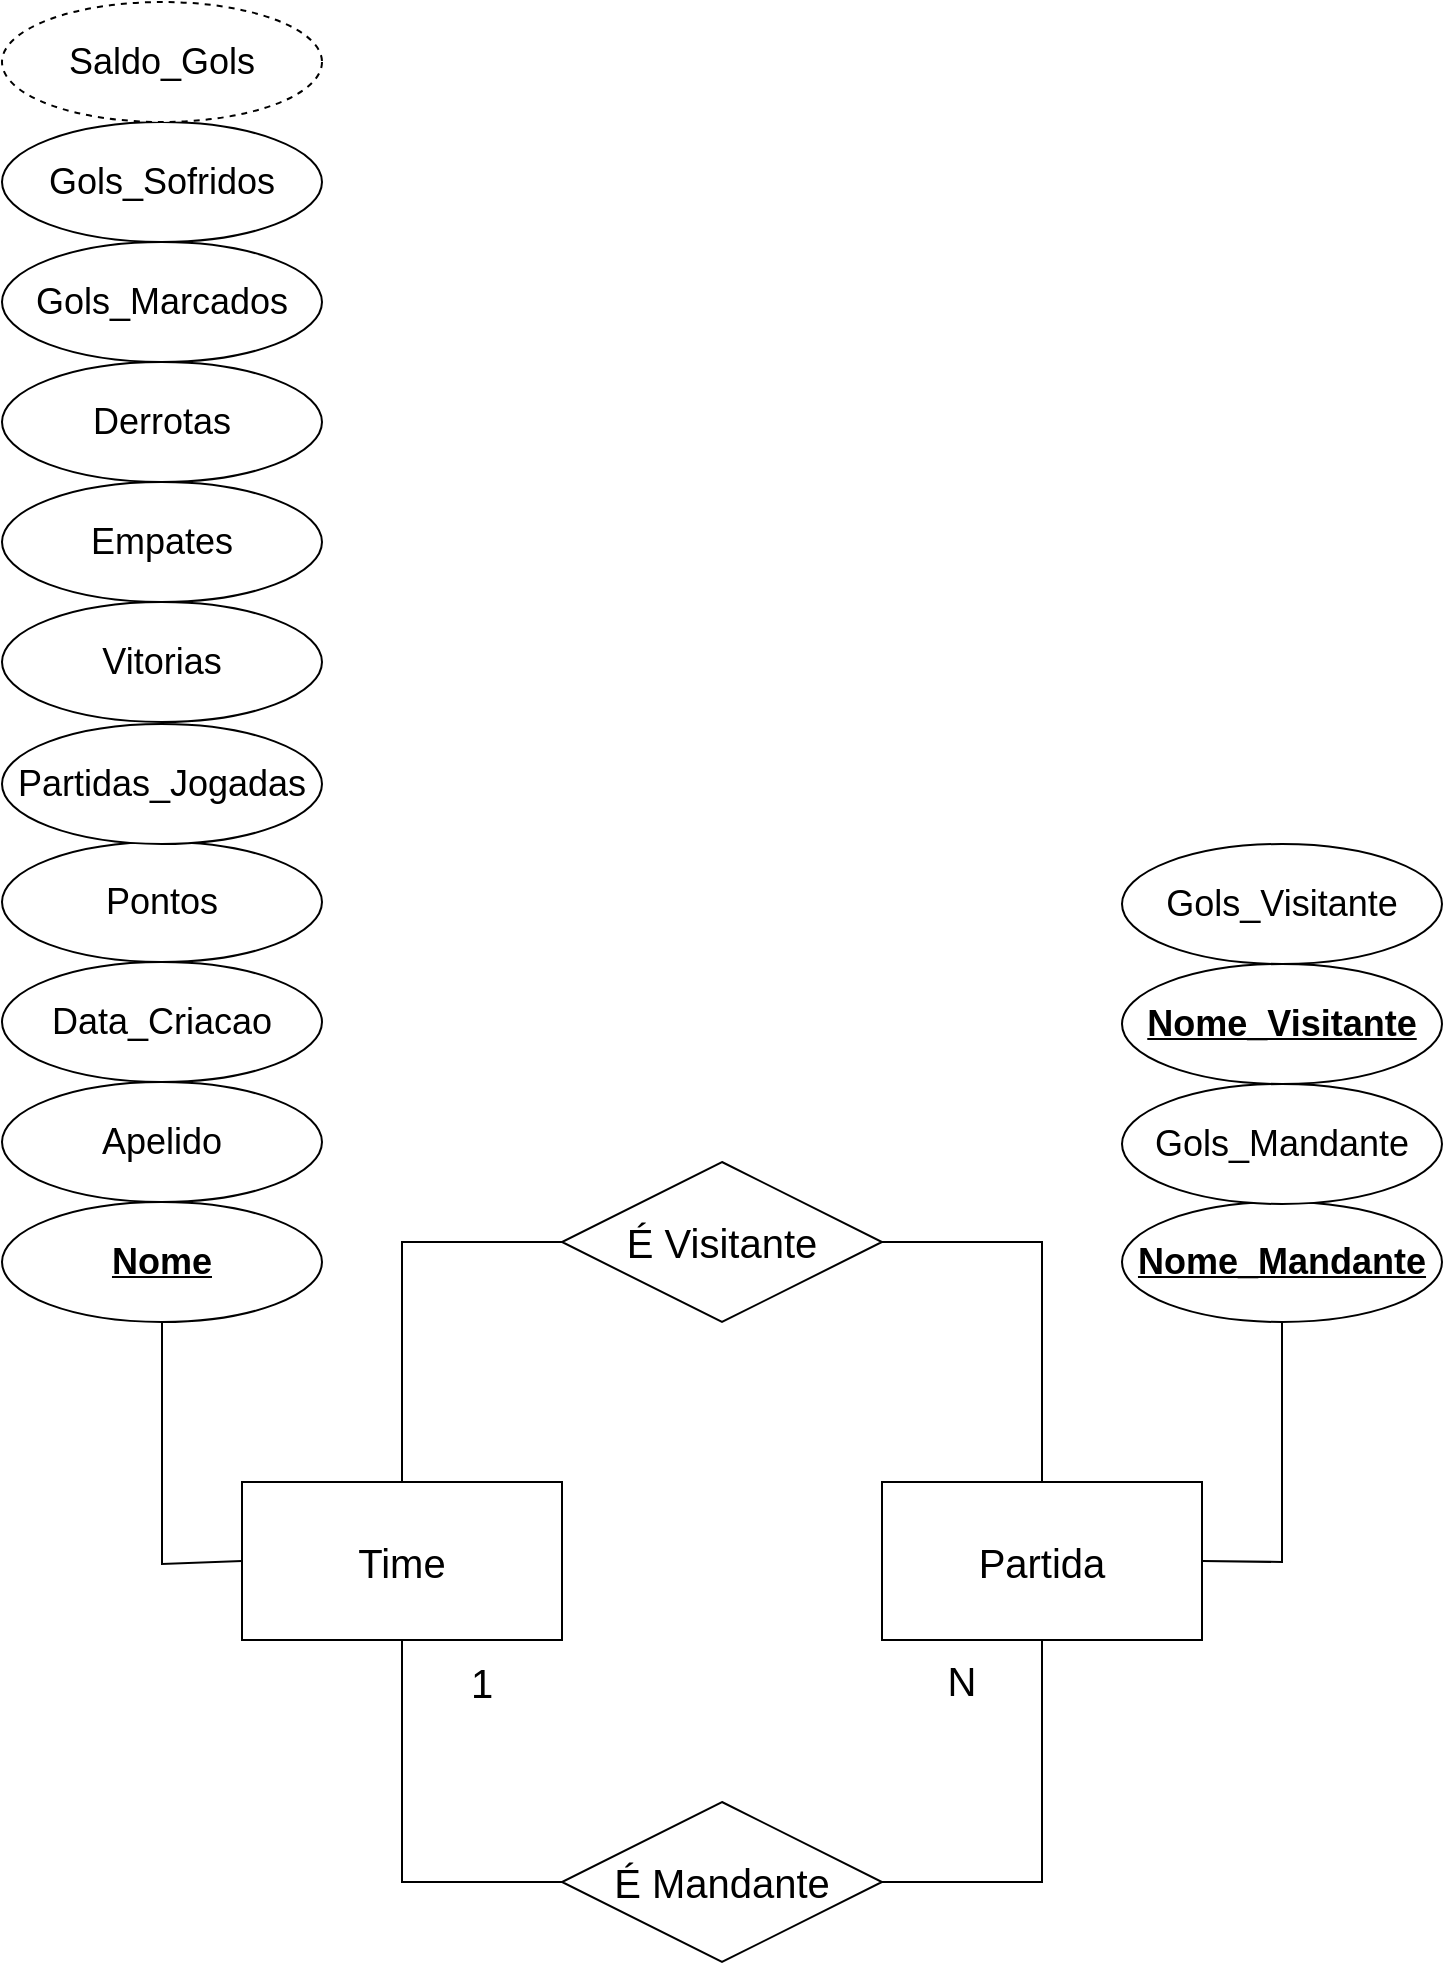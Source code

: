 <mxfile version="21.1.5" type="device">
  <diagram id="R2lEEEUBdFMjLlhIrx00" name="Page-1">
    <mxGraphModel dx="823" dy="484" grid="1" gridSize="10" guides="1" tooltips="1" connect="1" arrows="1" fold="1" page="1" pageScale="1" pageWidth="850" pageHeight="1100" math="0" shadow="0" extFonts="Permanent Marker^https://fonts.googleapis.com/css?family=Permanent+Marker">
      <root>
        <mxCell id="0" />
        <mxCell id="1" parent="0" />
        <mxCell id="YkWvK79n6n80K_CLDq5I-1" value="&lt;font style=&quot;font-size: 20px;&quot;&gt;Time&lt;/font&gt;" style="whiteSpace=wrap;html=1;align=center;" parent="1" vertex="1">
          <mxGeometry x="200" y="800" width="160" height="79" as="geometry" />
        </mxCell>
        <mxCell id="YkWvK79n6n80K_CLDq5I-3" value="&lt;font style=&quot;font-size: 18px;&quot;&gt;Nome&lt;/font&gt;" style="ellipse;whiteSpace=wrap;html=1;align=center;fontStyle=5" parent="1" vertex="1">
          <mxGeometry x="80" y="660" width="160" height="60" as="geometry" />
        </mxCell>
        <mxCell id="YkWvK79n6n80K_CLDq5I-4" value="&lt;font style=&quot;font-size: 18px;&quot;&gt;Apelido&lt;/font&gt;" style="ellipse;whiteSpace=wrap;html=1;align=center;" parent="1" vertex="1">
          <mxGeometry x="80" y="600" width="160" height="60" as="geometry" />
        </mxCell>
        <mxCell id="YkWvK79n6n80K_CLDq5I-5" value="&lt;font style=&quot;font-size: 18px;&quot;&gt;Data_Criacao&lt;/font&gt;" style="ellipse;whiteSpace=wrap;html=1;align=center;" parent="1" vertex="1">
          <mxGeometry x="80" y="540" width="160" height="60" as="geometry" />
        </mxCell>
        <mxCell id="YkWvK79n6n80K_CLDq5I-6" value="" style="endArrow=none;html=1;rounded=0;exitX=0;exitY=0.5;exitDx=0;exitDy=0;entryX=0.5;entryY=1;entryDx=0;entryDy=0;" parent="1" source="YkWvK79n6n80K_CLDq5I-1" target="YkWvK79n6n80K_CLDq5I-3" edge="1">
          <mxGeometry relative="1" as="geometry">
            <mxPoint x="80" y="740" as="sourcePoint" />
            <mxPoint x="130" y="970" as="targetPoint" />
            <Array as="points">
              <mxPoint x="160" y="841" />
            </Array>
          </mxGeometry>
        </mxCell>
        <mxCell id="YkWvK79n6n80K_CLDq5I-7" value="&lt;font style=&quot;font-size: 18px;&quot;&gt;Vitorias&lt;/font&gt;" style="ellipse;whiteSpace=wrap;html=1;align=center;" parent="1" vertex="1">
          <mxGeometry x="80" y="360" width="160" height="60" as="geometry" />
        </mxCell>
        <mxCell id="YkWvK79n6n80K_CLDq5I-8" value="&lt;font style=&quot;font-size: 18px;&quot;&gt;Empates&lt;/font&gt;" style="ellipse;whiteSpace=wrap;html=1;align=center;" parent="1" vertex="1">
          <mxGeometry x="80" y="300" width="160" height="60" as="geometry" />
        </mxCell>
        <mxCell id="YkWvK79n6n80K_CLDq5I-9" value="&lt;font style=&quot;font-size: 18px;&quot;&gt;Derrotas&lt;/font&gt;" style="ellipse;whiteSpace=wrap;html=1;align=center;" parent="1" vertex="1">
          <mxGeometry x="80" y="240" width="160" height="60" as="geometry" />
        </mxCell>
        <mxCell id="YkWvK79n6n80K_CLDq5I-10" value="&lt;font style=&quot;font-size: 18px;&quot;&gt;Gols_Marcados&lt;/font&gt;" style="ellipse;whiteSpace=wrap;html=1;align=center;" parent="1" vertex="1">
          <mxGeometry x="80" y="180" width="160" height="60" as="geometry" />
        </mxCell>
        <mxCell id="YkWvK79n6n80K_CLDq5I-11" value="&lt;font style=&quot;font-size: 18px;&quot;&gt;Gols_Sofridos&lt;/font&gt;" style="ellipse;whiteSpace=wrap;html=1;align=center;" parent="1" vertex="1">
          <mxGeometry x="80" y="120" width="160" height="60" as="geometry" />
        </mxCell>
        <mxCell id="YkWvK79n6n80K_CLDq5I-14" value="É Mandante" style="shape=rhombus;perimeter=rhombusPerimeter;whiteSpace=wrap;html=1;align=center;fontSize=20;" parent="1" vertex="1">
          <mxGeometry x="360" y="960" width="160" height="80" as="geometry" />
        </mxCell>
        <mxCell id="YkWvK79n6n80K_CLDq5I-16" value="&lt;font style=&quot;font-size: 20px;&quot;&gt;Partida&lt;/font&gt;" style="whiteSpace=wrap;html=1;align=center;" parent="1" vertex="1">
          <mxGeometry x="520" y="800" width="160" height="79" as="geometry" />
        </mxCell>
        <mxCell id="YkWvK79n6n80K_CLDq5I-17" value="" style="endArrow=none;html=1;rounded=0;entryX=1;entryY=0.5;entryDx=0;entryDy=0;exitX=0.5;exitY=1;exitDx=0;exitDy=0;" parent="1" source="YkWvK79n6n80K_CLDq5I-18" target="YkWvK79n6n80K_CLDq5I-16" edge="1">
          <mxGeometry relative="1" as="geometry">
            <mxPoint x="660" y="741" as="sourcePoint" />
            <mxPoint x="480" y="721" as="targetPoint" />
            <Array as="points">
              <mxPoint x="720" y="720" />
              <mxPoint x="720" y="840" />
            </Array>
          </mxGeometry>
        </mxCell>
        <mxCell id="YkWvK79n6n80K_CLDq5I-18" value="&lt;font style=&quot;font-size: 18px;&quot;&gt;Nome_Mandante&lt;/font&gt;" style="ellipse;whiteSpace=wrap;html=1;align=center;fontStyle=5" parent="1" vertex="1">
          <mxGeometry x="640" y="660" width="160" height="60" as="geometry" />
        </mxCell>
        <mxCell id="YkWvK79n6n80K_CLDq5I-19" value="&lt;font style=&quot;font-size: 18px;&quot;&gt;Gols_Mandante&lt;/font&gt;" style="ellipse;whiteSpace=wrap;html=1;align=center;" parent="1" vertex="1">
          <mxGeometry x="640" y="601" width="160" height="60" as="geometry" />
        </mxCell>
        <mxCell id="YkWvK79n6n80K_CLDq5I-20" value="&lt;font style=&quot;font-size: 18px;&quot;&gt;Nome_Visitante&lt;/font&gt;" style="ellipse;whiteSpace=wrap;html=1;align=center;fontStyle=5" parent="1" vertex="1">
          <mxGeometry x="640" y="541" width="160" height="60" as="geometry" />
        </mxCell>
        <mxCell id="YkWvK79n6n80K_CLDq5I-21" value="&lt;font style=&quot;font-size: 18px;&quot;&gt;Gols_Visitante&lt;/font&gt;" style="ellipse;whiteSpace=wrap;html=1;align=center;" parent="1" vertex="1">
          <mxGeometry x="640" y="481" width="160" height="60" as="geometry" />
        </mxCell>
        <mxCell id="YkWvK79n6n80K_CLDq5I-22" value="N" style="text;html=1;strokeColor=none;fillColor=none;align=center;verticalAlign=middle;whiteSpace=wrap;rounded=0;fontSize=20;" parent="1" vertex="1">
          <mxGeometry x="530" y="879" width="60" height="40" as="geometry" />
        </mxCell>
        <mxCell id="YkWvK79n6n80K_CLDq5I-23" value="1" style="text;html=1;strokeColor=none;fillColor=none;align=center;verticalAlign=middle;whiteSpace=wrap;rounded=0;fontSize=20;" parent="1" vertex="1">
          <mxGeometry x="290" y="880" width="60" height="40" as="geometry" />
        </mxCell>
        <mxCell id="ba8D50VL2Bwe3aVRuyoE-1" value="Saldo_Gols" style="ellipse;whiteSpace=wrap;html=1;align=center;dashed=1;fontSize=18;" parent="1" vertex="1">
          <mxGeometry x="80" y="60" width="160" height="60" as="geometry" />
        </mxCell>
        <mxCell id="LmAoBvl53Z1JmB524H4I-1" value="" style="endArrow=none;html=1;rounded=0;exitX=0.5;exitY=1;exitDx=0;exitDy=0;entryX=0;entryY=0.5;entryDx=0;entryDy=0;" parent="1" source="YkWvK79n6n80K_CLDq5I-1" target="YkWvK79n6n80K_CLDq5I-14" edge="1">
          <mxGeometry relative="1" as="geometry">
            <mxPoint x="250" y="1010" as="sourcePoint" />
            <mxPoint x="410" y="1010" as="targetPoint" />
            <Array as="points">
              <mxPoint x="280" y="1000" />
            </Array>
          </mxGeometry>
        </mxCell>
        <mxCell id="LmAoBvl53Z1JmB524H4I-2" value="É Visitante" style="shape=rhombus;perimeter=rhombusPerimeter;whiteSpace=wrap;html=1;align=center;fontSize=20;" parent="1" vertex="1">
          <mxGeometry x="360" y="640" width="160" height="80" as="geometry" />
        </mxCell>
        <mxCell id="LmAoBvl53Z1JmB524H4I-3" value="" style="endArrow=none;html=1;rounded=0;entryX=0.5;entryY=1;entryDx=0;entryDy=0;exitX=1;exitY=0.5;exitDx=0;exitDy=0;" parent="1" source="YkWvK79n6n80K_CLDq5I-14" target="YkWvK79n6n80K_CLDq5I-16" edge="1">
          <mxGeometry relative="1" as="geometry">
            <mxPoint x="250" y="830" as="sourcePoint" />
            <mxPoint x="410" y="830" as="targetPoint" />
            <Array as="points">
              <mxPoint x="600" y="1000" />
            </Array>
          </mxGeometry>
        </mxCell>
        <mxCell id="LmAoBvl53Z1JmB524H4I-4" value="" style="endArrow=none;html=1;rounded=0;exitX=0.5;exitY=0;exitDx=0;exitDy=0;entryX=0;entryY=0.5;entryDx=0;entryDy=0;" parent="1" source="YkWvK79n6n80K_CLDq5I-1" target="LmAoBvl53Z1JmB524H4I-2" edge="1">
          <mxGeometry relative="1" as="geometry">
            <mxPoint x="250" y="720" as="sourcePoint" />
            <mxPoint x="410" y="720" as="targetPoint" />
            <Array as="points">
              <mxPoint x="280" y="680" />
            </Array>
          </mxGeometry>
        </mxCell>
        <mxCell id="LmAoBvl53Z1JmB524H4I-5" value="" style="endArrow=none;html=1;rounded=0;entryX=0.5;entryY=0;entryDx=0;entryDy=0;exitX=1;exitY=0.5;exitDx=0;exitDy=0;" parent="1" source="LmAoBvl53Z1JmB524H4I-2" target="YkWvK79n6n80K_CLDq5I-16" edge="1">
          <mxGeometry relative="1" as="geometry">
            <mxPoint x="290" y="740" as="sourcePoint" />
            <mxPoint x="450" y="740" as="targetPoint" />
            <Array as="points">
              <mxPoint x="600" y="680" />
            </Array>
          </mxGeometry>
        </mxCell>
        <mxCell id="IaTbH-eAoku_Sycc1hn1-1" value="&lt;font style=&quot;font-size: 18px;&quot;&gt;Pontos&lt;/font&gt;" style="ellipse;whiteSpace=wrap;html=1;align=center;" vertex="1" parent="1">
          <mxGeometry x="80" y="480" width="160" height="60" as="geometry" />
        </mxCell>
        <mxCell id="IaTbH-eAoku_Sycc1hn1-2" value="&lt;font style=&quot;font-size: 18px;&quot;&gt;Partidas_Jogadas&lt;/font&gt;" style="ellipse;whiteSpace=wrap;html=1;align=center;" vertex="1" parent="1">
          <mxGeometry x="80" y="421" width="160" height="60" as="geometry" />
        </mxCell>
      </root>
    </mxGraphModel>
  </diagram>
</mxfile>
